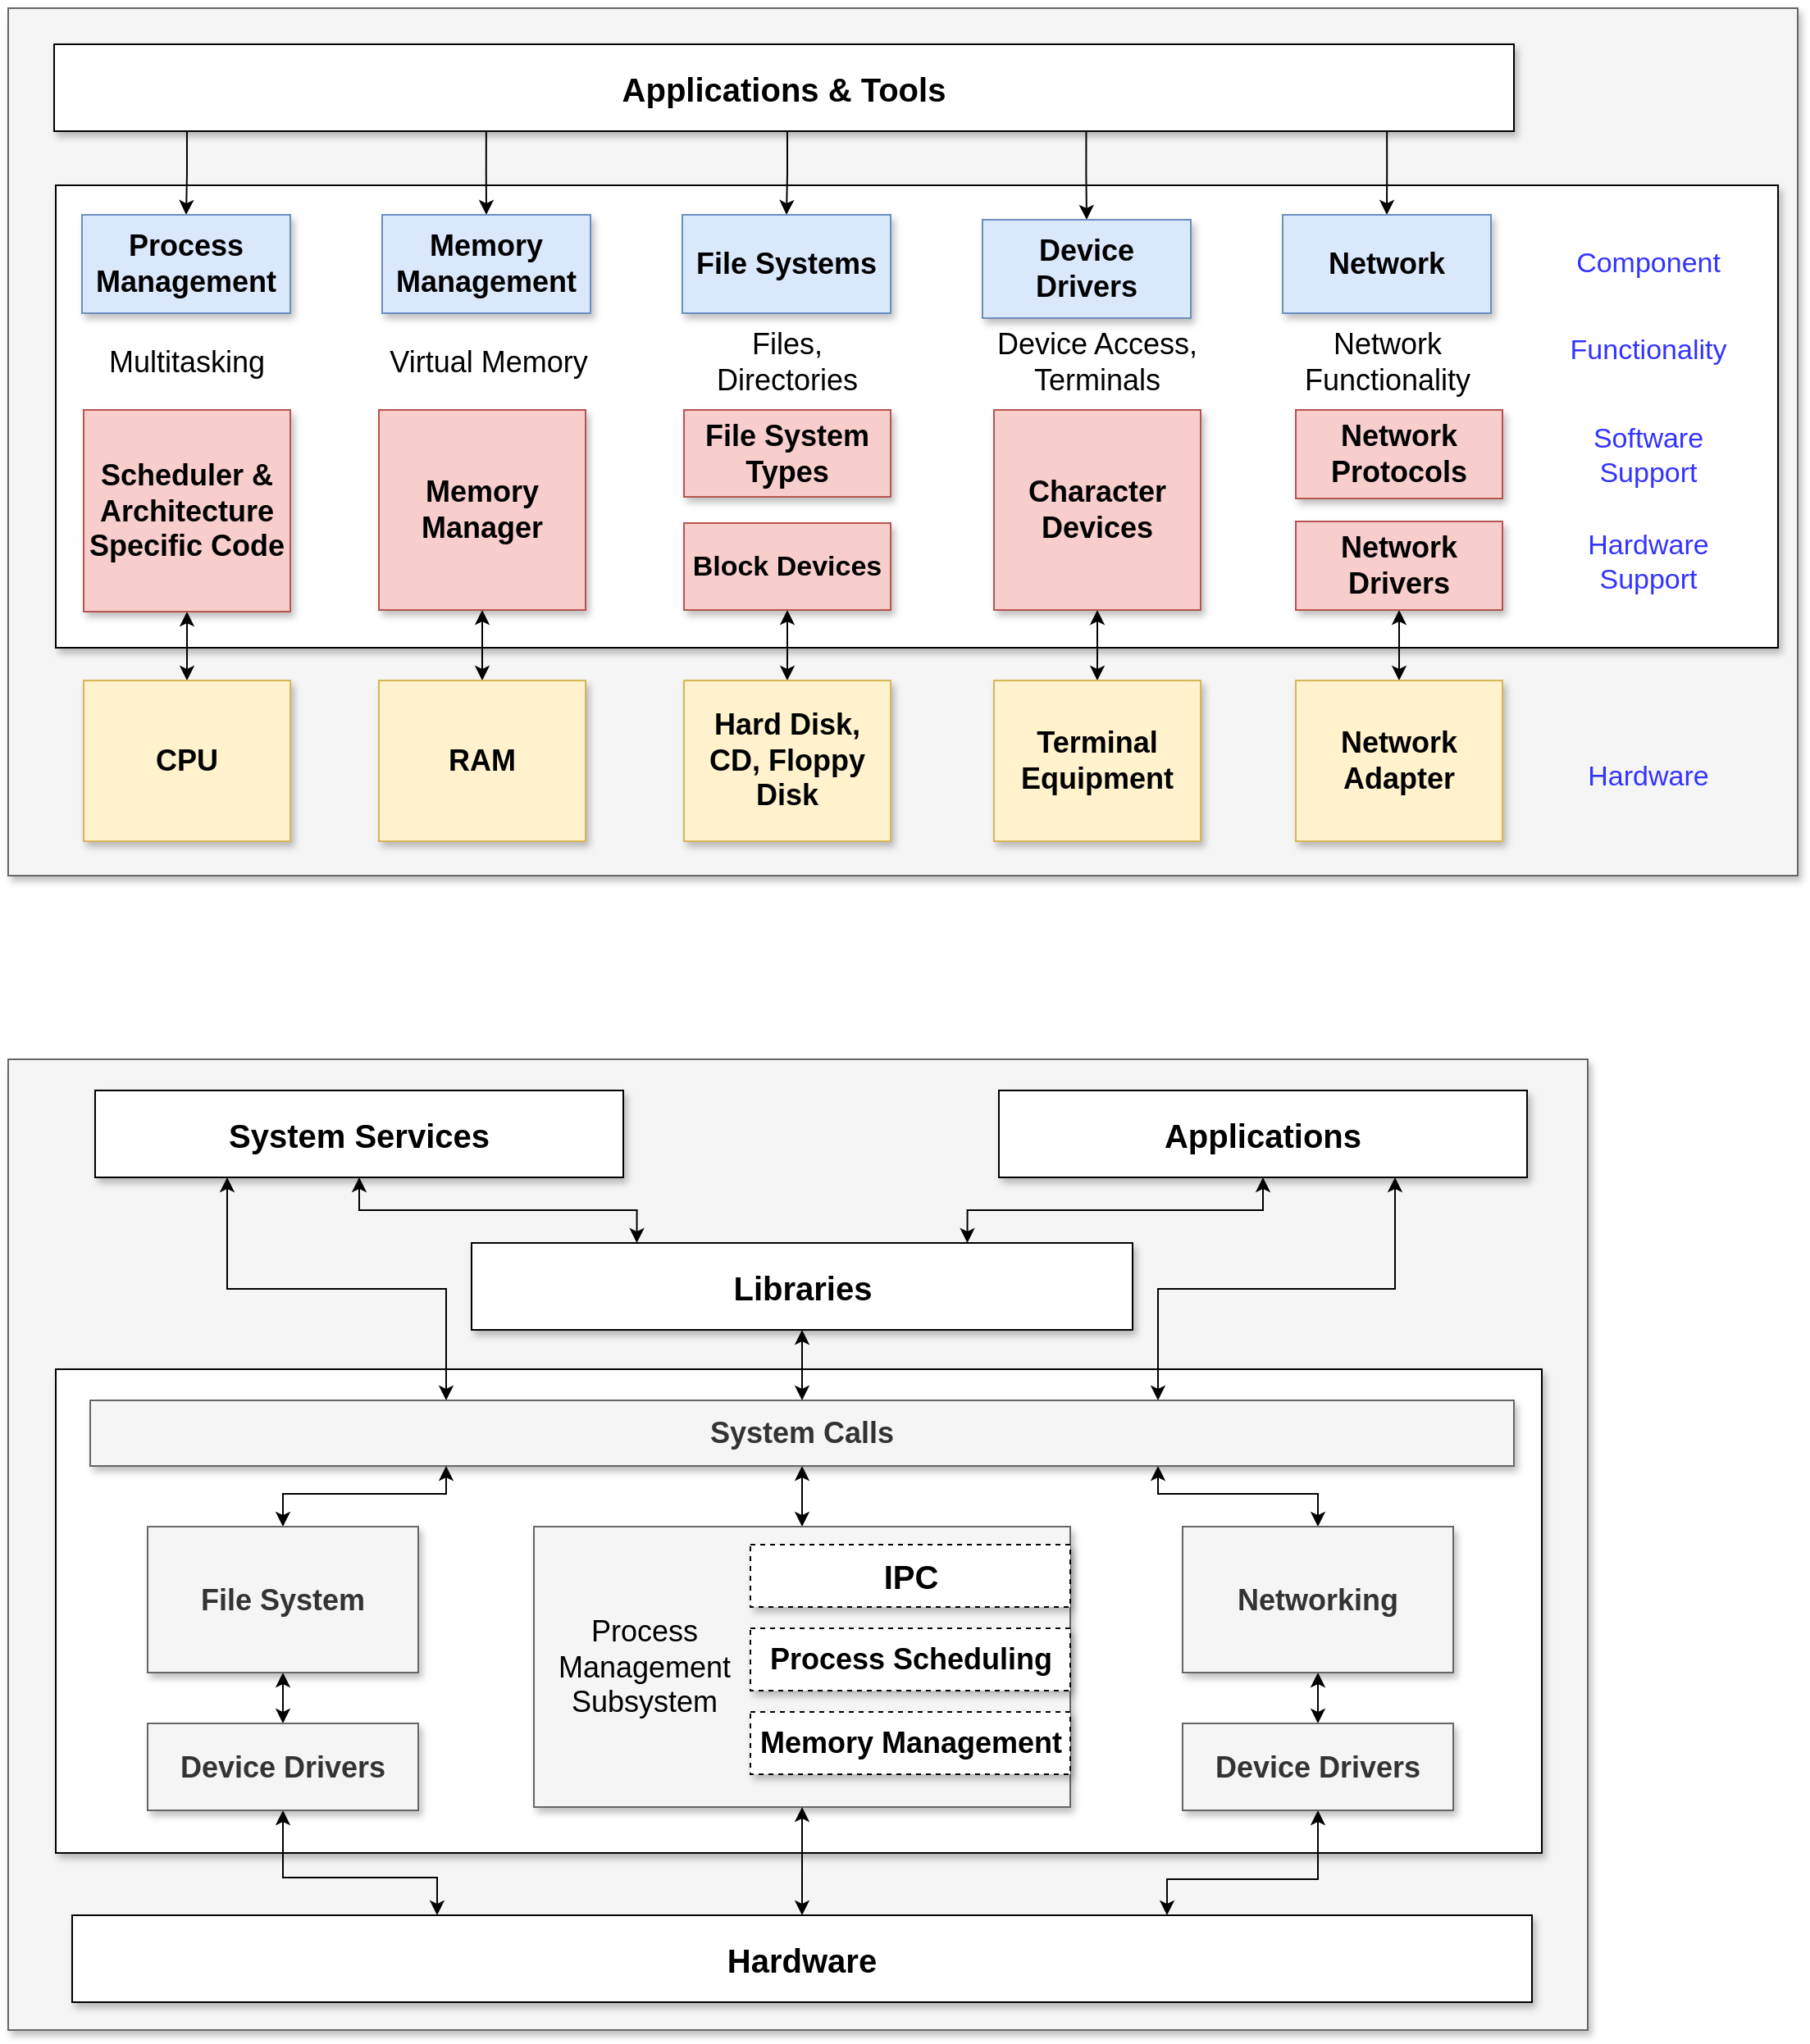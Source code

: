<mxfile version="14.4.3" type="device"><diagram id="AlUcmz9opbfxUMHeUjQO" name="第 1 页"><mxGraphModel dx="1701" dy="975" grid="0" gridSize="10" guides="1" tooltips="1" connect="1" arrows="1" fold="1" page="0" pageScale="1" pageWidth="827" pageHeight="1169" math="0" shadow="0"><root><mxCell id="0"/><mxCell id="1" parent="0"/><mxCell id="Wp_bPTGdlcdgtChdHqYB-1" value="" style="rounded=0;whiteSpace=wrap;html=1;fillColor=#f5f5f5;strokeColor=#666666;fontColor=#333333;shadow=1;" vertex="1" parent="1"><mxGeometry x="-115" y="101" width="1091" height="529" as="geometry"/></mxCell><mxCell id="Wp_bPTGdlcdgtChdHqYB-4" value="" style="rounded=0;whiteSpace=wrap;html=1;shadow=1;" vertex="1" parent="1"><mxGeometry x="-86" y="209" width="1050" height="282" as="geometry"/></mxCell><mxCell id="Wp_bPTGdlcdgtChdHqYB-11" style="edgeStyle=orthogonalEdgeStyle;rounded=0;orthogonalLoop=1;jettySize=auto;html=1;entryX=0.5;entryY=0;entryDx=0;entryDy=0;exitX=0.296;exitY=0.985;exitDx=0;exitDy=0;exitPerimeter=0;" edge="1" parent="1" source="Wp_bPTGdlcdgtChdHqYB-2" target="Wp_bPTGdlcdgtChdHqYB-6"><mxGeometry relative="1" as="geometry"/></mxCell><mxCell id="Wp_bPTGdlcdgtChdHqYB-12" style="edgeStyle=orthogonalEdgeStyle;rounded=0;orthogonalLoop=1;jettySize=auto;html=1;entryX=0.5;entryY=0;entryDx=0;entryDy=0;exitX=0.091;exitY=0.985;exitDx=0;exitDy=0;exitPerimeter=0;" edge="1" parent="1" source="Wp_bPTGdlcdgtChdHqYB-2" target="Wp_bPTGdlcdgtChdHqYB-5"><mxGeometry relative="1" as="geometry"/></mxCell><mxCell id="Wp_bPTGdlcdgtChdHqYB-13" style="edgeStyle=orthogonalEdgeStyle;rounded=0;orthogonalLoop=1;jettySize=auto;html=1;entryX=0.5;entryY=0;entryDx=0;entryDy=0;" edge="1" parent="1" source="Wp_bPTGdlcdgtChdHqYB-2" target="Wp_bPTGdlcdgtChdHqYB-7"><mxGeometry relative="1" as="geometry"><Array as="points"><mxPoint x="360" y="202"/><mxPoint x="360" y="202"/></Array></mxGeometry></mxCell><mxCell id="Wp_bPTGdlcdgtChdHqYB-14" style="edgeStyle=orthogonalEdgeStyle;rounded=0;orthogonalLoop=1;jettySize=auto;html=1;entryX=0.5;entryY=0;entryDx=0;entryDy=0;exitX=0.707;exitY=0.99;exitDx=0;exitDy=0;exitPerimeter=0;" edge="1" parent="1" source="Wp_bPTGdlcdgtChdHqYB-2" target="Wp_bPTGdlcdgtChdHqYB-8"><mxGeometry relative="1" as="geometry"/></mxCell><mxCell id="Wp_bPTGdlcdgtChdHqYB-15" style="edgeStyle=orthogonalEdgeStyle;rounded=0;orthogonalLoop=1;jettySize=auto;html=1;entryX=0.5;entryY=0;entryDx=0;entryDy=0;exitX=0.913;exitY=0.981;exitDx=0;exitDy=0;exitPerimeter=0;" edge="1" parent="1" source="Wp_bPTGdlcdgtChdHqYB-2" target="Wp_bPTGdlcdgtChdHqYB-9"><mxGeometry relative="1" as="geometry"/></mxCell><mxCell id="Wp_bPTGdlcdgtChdHqYB-2" value="&lt;font style=&quot;font-size: 20px&quot;&gt;&lt;b&gt;Applications &amp;amp; Tools&lt;/b&gt;&lt;/font&gt;" style="rounded=0;whiteSpace=wrap;html=1;shadow=1;" vertex="1" parent="1"><mxGeometry x="-87" y="123" width="890" height="53" as="geometry"/></mxCell><mxCell id="Wp_bPTGdlcdgtChdHqYB-5" value="&lt;font size=&quot;1&quot;&gt;&lt;b style=&quot;font-size: 18px&quot;&gt;Process Management&lt;/b&gt;&lt;/font&gt;" style="rounded=0;whiteSpace=wrap;html=1;shadow=1;fillColor=#dae8fc;strokeColor=#6c8ebf;" vertex="1" parent="1"><mxGeometry x="-70" y="227" width="127" height="60" as="geometry"/></mxCell><mxCell id="Wp_bPTGdlcdgtChdHqYB-6" value="&lt;font size=&quot;1&quot;&gt;&lt;b style=&quot;font-size: 18px&quot;&gt;Memory Management&lt;/b&gt;&lt;/font&gt;" style="rounded=0;whiteSpace=wrap;html=1;shadow=1;fillColor=#dae8fc;strokeColor=#6c8ebf;" vertex="1" parent="1"><mxGeometry x="113" y="227" width="127" height="60" as="geometry"/></mxCell><mxCell id="Wp_bPTGdlcdgtChdHqYB-7" value="&lt;font size=&quot;1&quot;&gt;&lt;b style=&quot;font-size: 18px&quot;&gt;File Systems&lt;/b&gt;&lt;/font&gt;" style="rounded=0;whiteSpace=wrap;html=1;shadow=1;fillColor=#dae8fc;strokeColor=#6c8ebf;" vertex="1" parent="1"><mxGeometry x="296" y="227" width="127" height="60" as="geometry"/></mxCell><mxCell id="Wp_bPTGdlcdgtChdHqYB-8" value="&lt;font size=&quot;1&quot;&gt;&lt;b style=&quot;font-size: 18px&quot;&gt;Device Drivers&lt;/b&gt;&lt;/font&gt;" style="rounded=0;whiteSpace=wrap;html=1;shadow=1;fillColor=#dae8fc;strokeColor=#6c8ebf;" vertex="1" parent="1"><mxGeometry x="479" y="230" width="127" height="60" as="geometry"/></mxCell><mxCell id="Wp_bPTGdlcdgtChdHqYB-9" value="&lt;font size=&quot;1&quot;&gt;&lt;b style=&quot;font-size: 18px&quot;&gt;Network&lt;/b&gt;&lt;/font&gt;" style="rounded=0;whiteSpace=wrap;html=1;shadow=1;fillColor=#dae8fc;strokeColor=#6c8ebf;" vertex="1" parent="1"><mxGeometry x="662" y="227" width="127" height="60" as="geometry"/></mxCell><mxCell id="Wp_bPTGdlcdgtChdHqYB-25" style="edgeStyle=orthogonalEdgeStyle;rounded=0;orthogonalLoop=1;jettySize=auto;html=1;entryX=0.5;entryY=0;entryDx=0;entryDy=0;startArrow=classic;startFill=1;" edge="1" parent="1" source="Wp_bPTGdlcdgtChdHqYB-16" target="Wp_bPTGdlcdgtChdHqYB-18"><mxGeometry relative="1" as="geometry"/></mxCell><mxCell id="Wp_bPTGdlcdgtChdHqYB-16" value="&lt;font size=&quot;1&quot;&gt;&lt;b style=&quot;font-size: 18px&quot;&gt;Scheduler &amp;amp; Architecture Specific Code&lt;br&gt;&lt;/b&gt;&lt;/font&gt;" style="rounded=0;whiteSpace=wrap;html=1;shadow=1;fillColor=#f8cecc;strokeColor=#b85450;" vertex="1" parent="1"><mxGeometry x="-69" y="346" width="126" height="123" as="geometry"/></mxCell><mxCell id="Wp_bPTGdlcdgtChdHqYB-18" value="&lt;font size=&quot;1&quot;&gt;&lt;b style=&quot;font-size: 18px&quot;&gt;CPU&lt;br&gt;&lt;/b&gt;&lt;/font&gt;" style="rounded=0;whiteSpace=wrap;html=1;shadow=1;fillColor=#fff2cc;strokeColor=#d6b656;" vertex="1" parent="1"><mxGeometry x="-69" y="511" width="126" height="98" as="geometry"/></mxCell><mxCell id="Wp_bPTGdlcdgtChdHqYB-28" style="edgeStyle=orthogonalEdgeStyle;rounded=0;orthogonalLoop=1;jettySize=auto;html=1;entryX=0.5;entryY=0;entryDx=0;entryDy=0;startArrow=classic;startFill=1;" edge="1" parent="1" source="Wp_bPTGdlcdgtChdHqYB-19" target="Wp_bPTGdlcdgtChdHqYB-26"><mxGeometry relative="1" as="geometry"/></mxCell><mxCell id="Wp_bPTGdlcdgtChdHqYB-19" value="&lt;font size=&quot;1&quot;&gt;&lt;b style=&quot;font-size: 18px&quot;&gt;Memory Manager&lt;br&gt;&lt;/b&gt;&lt;/font&gt;" style="rounded=0;whiteSpace=wrap;html=1;shadow=1;fillColor=#f8cecc;strokeColor=#b85450;" vertex="1" parent="1"><mxGeometry x="111" y="346" width="126" height="122" as="geometry"/></mxCell><mxCell id="Wp_bPTGdlcdgtChdHqYB-20" value="&lt;font size=&quot;1&quot;&gt;&lt;b style=&quot;font-size: 18px&quot;&gt;File System Types&lt;br&gt;&lt;/b&gt;&lt;/font&gt;" style="rounded=0;whiteSpace=wrap;html=1;shadow=1;fillColor=#f8cecc;strokeColor=#b85450;" vertex="1" parent="1"><mxGeometry x="297" y="346" width="126" height="53" as="geometry"/></mxCell><mxCell id="Wp_bPTGdlcdgtChdHqYB-29" style="edgeStyle=orthogonalEdgeStyle;rounded=0;orthogonalLoop=1;jettySize=auto;html=1;entryX=0.5;entryY=0;entryDx=0;entryDy=0;startArrow=classic;startFill=1;" edge="1" parent="1" source="Wp_bPTGdlcdgtChdHqYB-21" target="Wp_bPTGdlcdgtChdHqYB-27"><mxGeometry relative="1" as="geometry"/></mxCell><mxCell id="Wp_bPTGdlcdgtChdHqYB-21" value="&lt;font size=&quot;1&quot;&gt;&lt;b style=&quot;font-size: 17px&quot;&gt;Block Devices&lt;br&gt;&lt;/b&gt;&lt;/font&gt;" style="rounded=0;whiteSpace=wrap;html=1;shadow=1;fillColor=#f8cecc;strokeColor=#b85450;" vertex="1" parent="1"><mxGeometry x="297" y="415" width="126" height="53" as="geometry"/></mxCell><mxCell id="Wp_bPTGdlcdgtChdHqYB-31" style="edgeStyle=orthogonalEdgeStyle;rounded=0;orthogonalLoop=1;jettySize=auto;html=1;entryX=0.5;entryY=0;entryDx=0;entryDy=0;startArrow=classic;startFill=1;" edge="1" parent="1" source="Wp_bPTGdlcdgtChdHqYB-22" target="Wp_bPTGdlcdgtChdHqYB-30"><mxGeometry relative="1" as="geometry"/></mxCell><mxCell id="Wp_bPTGdlcdgtChdHqYB-22" value="&lt;font size=&quot;1&quot;&gt;&lt;b style=&quot;font-size: 18px&quot;&gt;Character Devices&lt;br&gt;&lt;/b&gt;&lt;/font&gt;" style="rounded=0;whiteSpace=wrap;html=1;shadow=1;fillColor=#f8cecc;strokeColor=#b85450;" vertex="1" parent="1"><mxGeometry x="486" y="346" width="126" height="122" as="geometry"/></mxCell><mxCell id="Wp_bPTGdlcdgtChdHqYB-23" value="&lt;font size=&quot;1&quot;&gt;&lt;b style=&quot;font-size: 18px&quot;&gt;Network Protocols&lt;br&gt;&lt;/b&gt;&lt;/font&gt;" style="rounded=0;whiteSpace=wrap;html=1;shadow=1;fillColor=#f8cecc;strokeColor=#b85450;" vertex="1" parent="1"><mxGeometry x="670" y="346" width="126" height="54" as="geometry"/></mxCell><mxCell id="Wp_bPTGdlcdgtChdHqYB-33" style="edgeStyle=orthogonalEdgeStyle;rounded=0;orthogonalLoop=1;jettySize=auto;html=1;entryX=0.5;entryY=0;entryDx=0;entryDy=0;startArrow=classic;startFill=1;" edge="1" parent="1" source="Wp_bPTGdlcdgtChdHqYB-24" target="Wp_bPTGdlcdgtChdHqYB-32"><mxGeometry relative="1" as="geometry"/></mxCell><mxCell id="Wp_bPTGdlcdgtChdHqYB-24" value="&lt;font size=&quot;1&quot;&gt;&lt;b style=&quot;font-size: 18px&quot;&gt;Network Drivers&lt;br&gt;&lt;/b&gt;&lt;/font&gt;" style="rounded=0;whiteSpace=wrap;html=1;shadow=1;fillColor=#f8cecc;strokeColor=#b85450;" vertex="1" parent="1"><mxGeometry x="670" y="414" width="126" height="54" as="geometry"/></mxCell><mxCell id="Wp_bPTGdlcdgtChdHqYB-26" value="&lt;font size=&quot;1&quot;&gt;&lt;b style=&quot;font-size: 18px&quot;&gt;RAM&lt;br&gt;&lt;/b&gt;&lt;/font&gt;" style="rounded=0;whiteSpace=wrap;html=1;shadow=1;fillColor=#fff2cc;strokeColor=#d6b656;" vertex="1" parent="1"><mxGeometry x="111" y="511" width="126" height="98" as="geometry"/></mxCell><mxCell id="Wp_bPTGdlcdgtChdHqYB-27" value="&lt;font size=&quot;1&quot;&gt;&lt;b style=&quot;font-size: 18px&quot;&gt;Hard Disk, CD, Floppy Disk&lt;br&gt;&lt;/b&gt;&lt;/font&gt;" style="rounded=0;whiteSpace=wrap;html=1;shadow=1;fillColor=#fff2cc;strokeColor=#d6b656;" vertex="1" parent="1"><mxGeometry x="297" y="511" width="126" height="98" as="geometry"/></mxCell><mxCell id="Wp_bPTGdlcdgtChdHqYB-30" value="&lt;font size=&quot;1&quot;&gt;&lt;b style=&quot;font-size: 18px&quot;&gt;Terminal Equipment&lt;br&gt;&lt;/b&gt;&lt;/font&gt;" style="rounded=0;whiteSpace=wrap;html=1;shadow=1;fillColor=#fff2cc;strokeColor=#d6b656;" vertex="1" parent="1"><mxGeometry x="486" y="511" width="126" height="98" as="geometry"/></mxCell><mxCell id="Wp_bPTGdlcdgtChdHqYB-32" value="&lt;font size=&quot;1&quot;&gt;&lt;b style=&quot;font-size: 18px&quot;&gt;Network Adapter&lt;br&gt;&lt;/b&gt;&lt;/font&gt;" style="rounded=0;whiteSpace=wrap;html=1;shadow=1;fillColor=#fff2cc;strokeColor=#d6b656;" vertex="1" parent="1"><mxGeometry x="670" y="511" width="126" height="98" as="geometry"/></mxCell><mxCell id="Wp_bPTGdlcdgtChdHqYB-34" value="&lt;font size=&quot;1&quot;&gt;&lt;span style=&quot;font-size: 18px&quot;&gt;Multitasking&lt;/span&gt;&lt;/font&gt;" style="text;html=1;strokeColor=none;fillColor=none;align=center;verticalAlign=middle;whiteSpace=wrap;rounded=0;shadow=1;" vertex="1" parent="1"><mxGeometry x="-73.5" y="307" width="134" height="20" as="geometry"/></mxCell><mxCell id="Wp_bPTGdlcdgtChdHqYB-35" value="&lt;font style=&quot;font-size: 18px&quot;&gt;Virtual Memory&lt;/font&gt;" style="text;html=1;strokeColor=none;fillColor=none;align=center;verticalAlign=middle;whiteSpace=wrap;rounded=0;shadow=1;" vertex="1" parent="1"><mxGeometry x="111" y="307" width="134" height="20" as="geometry"/></mxCell><mxCell id="Wp_bPTGdlcdgtChdHqYB-36" value="&lt;font style=&quot;font-size: 18px&quot;&gt;Files, Directories&lt;/font&gt;" style="text;html=1;strokeColor=none;fillColor=none;align=center;verticalAlign=middle;whiteSpace=wrap;rounded=0;shadow=1;" vertex="1" parent="1"><mxGeometry x="292.5" y="307" width="134" height="20" as="geometry"/></mxCell><mxCell id="Wp_bPTGdlcdgtChdHqYB-37" value="&lt;font style=&quot;font-size: 18px&quot;&gt;Device Access, Terminals&lt;/font&gt;" style="text;html=1;strokeColor=none;fillColor=none;align=center;verticalAlign=middle;whiteSpace=wrap;rounded=0;shadow=1;" vertex="1" parent="1"><mxGeometry x="482" y="307" width="134" height="20" as="geometry"/></mxCell><mxCell id="Wp_bPTGdlcdgtChdHqYB-38" value="&lt;font style=&quot;font-size: 18px&quot;&gt;Network Functionality&lt;/font&gt;" style="text;html=1;strokeColor=none;fillColor=none;align=center;verticalAlign=middle;whiteSpace=wrap;rounded=0;shadow=1;" vertex="1" parent="1"><mxGeometry x="658.5" y="307" width="134" height="20" as="geometry"/></mxCell><mxCell id="Wp_bPTGdlcdgtChdHqYB-39" value="&lt;font style=&quot;font-size: 17px;&quot;&gt;Component&lt;/font&gt;" style="text;html=1;strokeColor=none;fillColor=none;align=center;verticalAlign=middle;whiteSpace=wrap;rounded=0;shadow=1;fontColor=#3333FF;fontSize=17;" vertex="1" parent="1"><mxGeometry x="865" y="247" width="40" height="20" as="geometry"/></mxCell><mxCell id="Wp_bPTGdlcdgtChdHqYB-40" value="&lt;font style=&quot;font-size: 17px&quot;&gt;Functionality&lt;/font&gt;" style="text;html=1;strokeColor=none;fillColor=none;align=center;verticalAlign=middle;whiteSpace=wrap;rounded=0;shadow=1;fontColor=#3333FF;fontSize=17;" vertex="1" parent="1"><mxGeometry x="865" y="300" width="40" height="20" as="geometry"/></mxCell><mxCell id="Wp_bPTGdlcdgtChdHqYB-41" value="&lt;font style=&quot;font-size: 17px;&quot;&gt;Software Support&lt;/font&gt;" style="text;html=1;strokeColor=none;fillColor=none;align=center;verticalAlign=middle;whiteSpace=wrap;rounded=0;shadow=1;fontColor=#3333FF;fontSize=17;" vertex="1" parent="1"><mxGeometry x="865" y="364" width="40" height="20" as="geometry"/></mxCell><mxCell id="Wp_bPTGdlcdgtChdHqYB-42" value="&lt;font style=&quot;font-size: 17px;&quot;&gt;Hardware Support&lt;/font&gt;" style="text;html=1;strokeColor=none;fillColor=none;align=center;verticalAlign=middle;whiteSpace=wrap;rounded=0;shadow=1;fontColor=#3333FF;fontSize=17;" vertex="1" parent="1"><mxGeometry x="865" y="429" width="40" height="20" as="geometry"/></mxCell><mxCell id="Wp_bPTGdlcdgtChdHqYB-43" value="&lt;font style=&quot;font-size: 17px&quot;&gt;Hardware&lt;/font&gt;" style="text;html=1;strokeColor=none;fillColor=none;align=center;verticalAlign=middle;whiteSpace=wrap;rounded=0;shadow=1;fontColor=#3333FF;fontSize=17;" vertex="1" parent="1"><mxGeometry x="865" y="560" width="40" height="20" as="geometry"/></mxCell><mxCell id="Wp_bPTGdlcdgtChdHqYB-45" value="" style="rounded=0;whiteSpace=wrap;html=1;fillColor=#f5f5f5;strokeColor=#666666;fontColor=#333333;shadow=1;" vertex="1" parent="1"><mxGeometry x="-115" y="742" width="963" height="592" as="geometry"/></mxCell><mxCell id="Wp_bPTGdlcdgtChdHqYB-46" value="" style="rounded=0;whiteSpace=wrap;html=1;shadow=1;" vertex="1" parent="1"><mxGeometry x="-86" y="931" width="906" height="295" as="geometry"/></mxCell><mxCell id="Wp_bPTGdlcdgtChdHqYB-110" style="edgeStyle=orthogonalEdgeStyle;rounded=0;orthogonalLoop=1;jettySize=auto;html=1;entryX=0.25;entryY=0;entryDx=0;entryDy=0;startArrow=classic;startFill=1;fontSize=17;fontColor=#3333FF;" edge="1" parent="1" source="Wp_bPTGdlcdgtChdHqYB-52" target="Wp_bPTGdlcdgtChdHqYB-105"><mxGeometry relative="1" as="geometry"/></mxCell><mxCell id="Wp_bPTGdlcdgtChdHqYB-112" style="edgeStyle=orthogonalEdgeStyle;rounded=0;orthogonalLoop=1;jettySize=auto;html=1;entryX=0.25;entryY=0;entryDx=0;entryDy=0;startArrow=classic;startFill=1;fontSize=17;fontColor=#3333FF;exitX=0.25;exitY=1;exitDx=0;exitDy=0;" edge="1" parent="1" source="Wp_bPTGdlcdgtChdHqYB-52" target="Wp_bPTGdlcdgtChdHqYB-85"><mxGeometry relative="1" as="geometry"/></mxCell><mxCell id="Wp_bPTGdlcdgtChdHqYB-52" value="&lt;font style=&quot;font-size: 20px&quot;&gt;&lt;b&gt;System Services&lt;/b&gt;&lt;/font&gt;" style="rounded=0;whiteSpace=wrap;html=1;shadow=1;" vertex="1" parent="1"><mxGeometry x="-62" y="761" width="322" height="53" as="geometry"/></mxCell><mxCell id="Wp_bPTGdlcdgtChdHqYB-98" style="edgeStyle=orthogonalEdgeStyle;rounded=0;orthogonalLoop=1;jettySize=auto;html=1;entryX=0.5;entryY=0;entryDx=0;entryDy=0;startArrow=classic;startFill=1;fontSize=17;fontColor=#3333FF;" edge="1" parent="1" source="Wp_bPTGdlcdgtChdHqYB-85" target="Wp_bPTGdlcdgtChdHqYB-90"><mxGeometry relative="1" as="geometry"/></mxCell><mxCell id="Wp_bPTGdlcdgtChdHqYB-85" value="&lt;font size=&quot;1&quot;&gt;&lt;b style=&quot;font-size: 18px&quot;&gt;System Calls&lt;/b&gt;&lt;/font&gt;" style="rounded=0;whiteSpace=wrap;html=1;shadow=1;fillColor=#f5f5f5;strokeColor=#666666;fontColor=#333333;" vertex="1" parent="1"><mxGeometry x="-65" y="950" width="868" height="40" as="geometry"/></mxCell><mxCell id="Wp_bPTGdlcdgtChdHqYB-88" style="edgeStyle=orthogonalEdgeStyle;rounded=0;orthogonalLoop=1;jettySize=auto;html=1;entryX=0.5;entryY=0;entryDx=0;entryDy=0;startArrow=classic;startFill=1;fontSize=17;fontColor=#3333FF;" edge="1" parent="1" source="Wp_bPTGdlcdgtChdHqYB-86" target="Wp_bPTGdlcdgtChdHqYB-87"><mxGeometry relative="1" as="geometry"/></mxCell><mxCell id="Wp_bPTGdlcdgtChdHqYB-89" style="edgeStyle=orthogonalEdgeStyle;rounded=0;orthogonalLoop=1;jettySize=auto;html=1;entryX=0.25;entryY=1;entryDx=0;entryDy=0;startArrow=classic;startFill=1;fontSize=17;fontColor=#3333FF;" edge="1" parent="1" source="Wp_bPTGdlcdgtChdHqYB-86" target="Wp_bPTGdlcdgtChdHqYB-85"><mxGeometry relative="1" as="geometry"/></mxCell><mxCell id="Wp_bPTGdlcdgtChdHqYB-86" value="&lt;font size=&quot;1&quot;&gt;&lt;b style=&quot;font-size: 18px&quot;&gt;File System&lt;/b&gt;&lt;/font&gt;" style="rounded=0;whiteSpace=wrap;html=1;shadow=1;fillColor=#f5f5f5;strokeColor=#666666;fontColor=#333333;" vertex="1" parent="1"><mxGeometry x="-30" y="1027" width="165" height="89" as="geometry"/></mxCell><mxCell id="Wp_bPTGdlcdgtChdHqYB-100" style="edgeStyle=orthogonalEdgeStyle;rounded=0;orthogonalLoop=1;jettySize=auto;html=1;entryX=0.25;entryY=0;entryDx=0;entryDy=0;startArrow=classic;startFill=1;fontSize=17;fontColor=#3333FF;" edge="1" parent="1" source="Wp_bPTGdlcdgtChdHqYB-87" target="Wp_bPTGdlcdgtChdHqYB-94"><mxGeometry relative="1" as="geometry"><Array as="points"><mxPoint x="53" y="1241"/><mxPoint x="147" y="1241"/></Array></mxGeometry></mxCell><mxCell id="Wp_bPTGdlcdgtChdHqYB-87" value="&lt;font size=&quot;1&quot;&gt;&lt;b style=&quot;font-size: 18px&quot;&gt;Device Drivers&lt;/b&gt;&lt;/font&gt;" style="rounded=0;whiteSpace=wrap;html=1;shadow=1;fillColor=#f5f5f5;strokeColor=#666666;fontColor=#333333;" vertex="1" parent="1"><mxGeometry x="-30" y="1147" width="165" height="53" as="geometry"/></mxCell><mxCell id="Wp_bPTGdlcdgtChdHqYB-90" value="" style="rounded=0;whiteSpace=wrap;html=1;shadow=1;fillColor=#f5f5f5;strokeColor=#666666;fontColor=#333333;" vertex="1" parent="1"><mxGeometry x="205.5" y="1027" width="327" height="171" as="geometry"/></mxCell><mxCell id="Wp_bPTGdlcdgtChdHqYB-91" value="&lt;font style=&quot;font-size: 20px&quot;&gt;&lt;b&gt;IPC&lt;/b&gt;&lt;/font&gt;" style="rounded=0;whiteSpace=wrap;html=1;shadow=1;dashed=1;" vertex="1" parent="1"><mxGeometry x="337.5" y="1038" width="195" height="38" as="geometry"/></mxCell><mxCell id="Wp_bPTGdlcdgtChdHqYB-92" value="&lt;font size=&quot;1&quot;&gt;&lt;b style=&quot;font-size: 18px&quot;&gt;Process Scheduling&lt;/b&gt;&lt;/font&gt;" style="rounded=0;whiteSpace=wrap;html=1;shadow=1;dashed=1;" vertex="1" parent="1"><mxGeometry x="337.5" y="1089" width="195" height="38" as="geometry"/></mxCell><mxCell id="Wp_bPTGdlcdgtChdHqYB-93" value="&lt;font size=&quot;1&quot;&gt;&lt;b style=&quot;font-size: 18px&quot;&gt;Memory Management&lt;/b&gt;&lt;/font&gt;" style="rounded=0;whiteSpace=wrap;html=1;shadow=1;dashed=1;" vertex="1" parent="1"><mxGeometry x="337.5" y="1140" width="195" height="38" as="geometry"/></mxCell><mxCell id="Wp_bPTGdlcdgtChdHqYB-101" style="edgeStyle=orthogonalEdgeStyle;rounded=0;orthogonalLoop=1;jettySize=auto;html=1;entryX=0.5;entryY=1;entryDx=0;entryDy=0;startArrow=classic;startFill=1;fontSize=17;fontColor=#3333FF;" edge="1" parent="1" source="Wp_bPTGdlcdgtChdHqYB-94" target="Wp_bPTGdlcdgtChdHqYB-90"><mxGeometry relative="1" as="geometry"/></mxCell><mxCell id="Wp_bPTGdlcdgtChdHqYB-94" value="&lt;font style=&quot;font-size: 20px&quot;&gt;&lt;b&gt;Hardware&lt;/b&gt;&lt;/font&gt;" style="rounded=0;whiteSpace=wrap;html=1;shadow=1;" vertex="1" parent="1"><mxGeometry x="-76" y="1264" width="890" height="53" as="geometry"/></mxCell><mxCell id="Wp_bPTGdlcdgtChdHqYB-97" style="edgeStyle=orthogonalEdgeStyle;rounded=0;orthogonalLoop=1;jettySize=auto;html=1;entryX=0.5;entryY=0;entryDx=0;entryDy=0;startArrow=classic;startFill=1;fontSize=17;fontColor=#3333FF;" edge="1" parent="1" source="Wp_bPTGdlcdgtChdHqYB-95" target="Wp_bPTGdlcdgtChdHqYB-96"><mxGeometry relative="1" as="geometry"/></mxCell><mxCell id="Wp_bPTGdlcdgtChdHqYB-99" style="edgeStyle=orthogonalEdgeStyle;rounded=0;orthogonalLoop=1;jettySize=auto;html=1;entryX=0.75;entryY=1;entryDx=0;entryDy=0;startArrow=classic;startFill=1;fontSize=17;fontColor=#3333FF;" edge="1" parent="1" source="Wp_bPTGdlcdgtChdHqYB-95" target="Wp_bPTGdlcdgtChdHqYB-85"><mxGeometry relative="1" as="geometry"/></mxCell><mxCell id="Wp_bPTGdlcdgtChdHqYB-95" value="&lt;font size=&quot;1&quot;&gt;&lt;b style=&quot;font-size: 18px&quot;&gt;Networking&lt;/b&gt;&lt;/font&gt;" style="rounded=0;whiteSpace=wrap;html=1;shadow=1;fillColor=#f5f5f5;strokeColor=#666666;fontColor=#333333;" vertex="1" parent="1"><mxGeometry x="601" y="1027" width="165" height="89" as="geometry"/></mxCell><mxCell id="Wp_bPTGdlcdgtChdHqYB-102" style="edgeStyle=orthogonalEdgeStyle;rounded=0;orthogonalLoop=1;jettySize=auto;html=1;entryX=0.75;entryY=0;entryDx=0;entryDy=0;startArrow=classic;startFill=1;fontSize=17;fontColor=#3333FF;" edge="1" parent="1" source="Wp_bPTGdlcdgtChdHqYB-96" target="Wp_bPTGdlcdgtChdHqYB-94"><mxGeometry relative="1" as="geometry"><Array as="points"><mxPoint x="683" y="1242"/><mxPoint x="591" y="1242"/></Array></mxGeometry></mxCell><mxCell id="Wp_bPTGdlcdgtChdHqYB-96" value="&lt;font size=&quot;1&quot;&gt;&lt;b style=&quot;font-size: 18px&quot;&gt;Device Drivers&lt;/b&gt;&lt;/font&gt;" style="rounded=0;whiteSpace=wrap;html=1;shadow=1;fillColor=#f5f5f5;strokeColor=#666666;fontColor=#333333;" vertex="1" parent="1"><mxGeometry x="601" y="1147" width="165" height="53" as="geometry"/></mxCell><mxCell id="Wp_bPTGdlcdgtChdHqYB-104" value="&lt;font style=&quot;font-size: 18px&quot;&gt;Process Management Subsystem&lt;/font&gt;" style="text;html=1;strokeColor=none;fillColor=none;align=center;verticalAlign=middle;whiteSpace=wrap;rounded=0;shadow=1;" vertex="1" parent="1"><mxGeometry x="205.5" y="1102.5" width="134" height="20" as="geometry"/></mxCell><mxCell id="Wp_bPTGdlcdgtChdHqYB-109" style="edgeStyle=orthogonalEdgeStyle;rounded=0;orthogonalLoop=1;jettySize=auto;html=1;entryX=0.5;entryY=0;entryDx=0;entryDy=0;startArrow=classic;startFill=1;fontSize=17;fontColor=#3333FF;" edge="1" parent="1" source="Wp_bPTGdlcdgtChdHqYB-105" target="Wp_bPTGdlcdgtChdHqYB-85"><mxGeometry relative="1" as="geometry"/></mxCell><mxCell id="Wp_bPTGdlcdgtChdHqYB-105" value="&lt;font style=&quot;font-size: 20px&quot;&gt;&lt;b&gt;Libraries&lt;/b&gt;&lt;/font&gt;" style="rounded=0;whiteSpace=wrap;html=1;shadow=1;" vertex="1" parent="1"><mxGeometry x="167.5" y="854" width="403" height="53" as="geometry"/></mxCell><mxCell id="Wp_bPTGdlcdgtChdHqYB-111" style="edgeStyle=orthogonalEdgeStyle;rounded=0;orthogonalLoop=1;jettySize=auto;html=1;entryX=0.75;entryY=0;entryDx=0;entryDy=0;startArrow=classic;startFill=1;fontSize=17;fontColor=#3333FF;" edge="1" parent="1" source="Wp_bPTGdlcdgtChdHqYB-108" target="Wp_bPTGdlcdgtChdHqYB-105"><mxGeometry relative="1" as="geometry"/></mxCell><mxCell id="Wp_bPTGdlcdgtChdHqYB-113" style="edgeStyle=orthogonalEdgeStyle;rounded=0;orthogonalLoop=1;jettySize=auto;html=1;entryX=0.75;entryY=0;entryDx=0;entryDy=0;startArrow=classic;startFill=1;fontSize=17;fontColor=#3333FF;exitX=0.75;exitY=1;exitDx=0;exitDy=0;" edge="1" parent="1" source="Wp_bPTGdlcdgtChdHqYB-108" target="Wp_bPTGdlcdgtChdHqYB-85"><mxGeometry relative="1" as="geometry"/></mxCell><mxCell id="Wp_bPTGdlcdgtChdHqYB-108" value="&lt;font style=&quot;font-size: 20px&quot;&gt;&lt;b&gt;Applications&lt;/b&gt;&lt;/font&gt;" style="rounded=0;whiteSpace=wrap;html=1;shadow=1;" vertex="1" parent="1"><mxGeometry x="489" y="761" width="322" height="53" as="geometry"/></mxCell></root></mxGraphModel></diagram></mxfile>